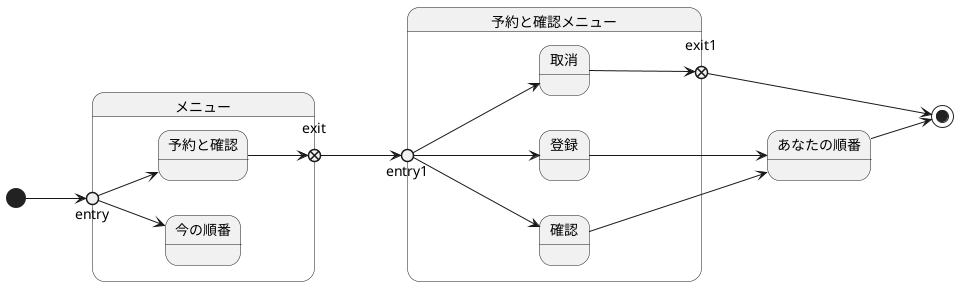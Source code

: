 @startuml
left to right direction
state メニュー{
    state entry <<entryPoint>>
    state exit <<exitPoint>>
    entry --> 予約と確認
    entry --> 今の順番
    予約と確認 --> exit
}
[*] --> entry
state 予約と確認メニュー{
    state entry1 <<entryPoint>>
    state exit1 <<exitPoint>>
    entry1 --> 登録
    entry1 --> 確認
    entry1 --> 取消
    取消 --> exit1
}
確認 ---> あなたの順番
登録 ---> あなたの順番
exit --> entry1
あなたの順番 --> [*]
exit1 ---> [*]
@enduml